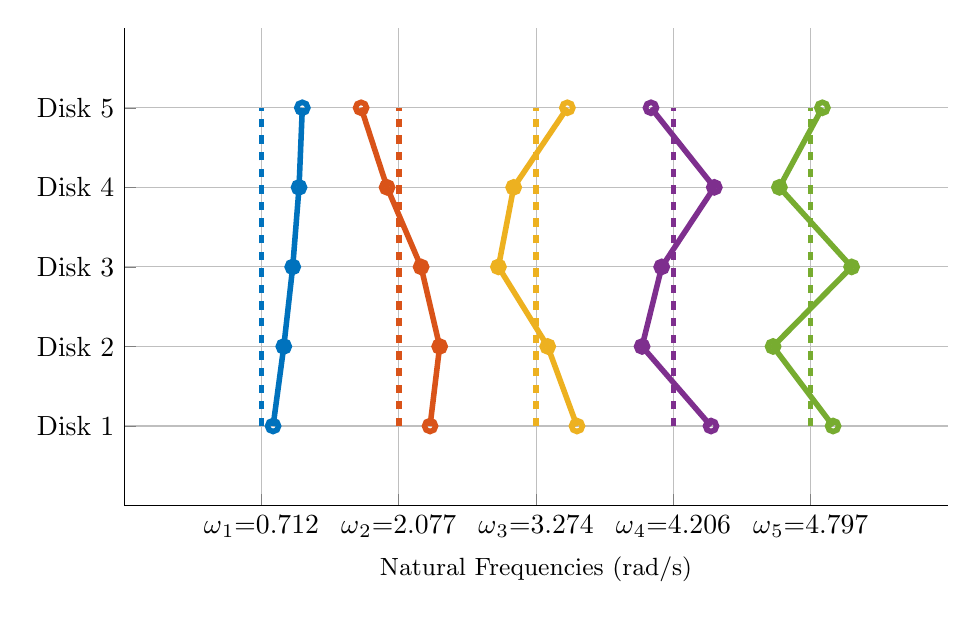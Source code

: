 % This file was created by matlab2tikz.
%
\definecolor{mycolor1}{rgb}{0.0,0.447,0.741}%
\definecolor{mycolor2}{rgb}{0.851,0.325,0.098}%
\definecolor{mycolor3}{rgb}{0.929,0.694,0.125}%
\definecolor{mycolor4}{rgb}{0.494,0.184,0.557}%
\definecolor{mycolor5}{rgb}{0.467,0.675,0.188}%
%
\begin{tikzpicture}

\begin{axis}[%
width=0.863\textwidth,
height=0.5\textwidth,
at={(0\textwidth,0\textwidth)},
scale only axis,
xmin=0,
xmax=6,
xtick={1,2,3,4,5},
xticklabels={{$\omega{}_\text{1}\text{=0.712}$},{$\omega{}_\text{2}\text{=2.077}$},{$\omega{}_\text{3}\text{=3.274}$},{$\omega{}_\text{4}\text{=4.206}$},{$\omega{}_\text{5}\text{=4.797}$}},
xlabel style={font=\color{white!15!black}},
xlabel={Natural Frequencies (rad/s)},
ymin=0,
ymax=6,
ytick={1,2,3,4,5},
yticklabels={{Disk 1},{Disk 2},{Disk 3},{Disk 4},{Disk 5}},
axis background/.style={fill=white},
axis x line*=bottom,
axis y line*=left,
xmajorgrids,
ymajorgrids,
ylabel style={font=\small},
xlabel style={font=\small}
]
\addplot [color=mycolor1, dashed, line width=2.0pt, forget plot]
  table[row sep=crcr]{%
1	1\\
1	2\\
1	3\\
1	4\\
1	5\\
};
\addplot [color=mycolor1, line width=2.0pt, mark=o, mark options={solid, mycolor1}, forget plot]
  table[row sep=crcr]{%
1.085	1\\
1.163	2\\
1.228	3\\
1.274	4\\
1.298	5\\
};
\addplot [color=mycolor2, dashed, line width=2.0pt, forget plot]
  table[row sep=crcr]{%
2	1\\
2	2\\
2	3\\
2	4\\
2	5\\
};
\addplot [color=mycolor2, line width=2.0pt, mark=o, mark options={solid, mycolor2}, forget plot]
  table[row sep=crcr]{%
2.228	1\\
2.298	2\\
2.163	3\\
1.915	4\\
1.726	5\\
};
\addplot [color=mycolor3, dashed, line width=2.0pt, forget plot]
  table[row sep=crcr]{%
3	1\\
3	2\\
3	3\\
3	4\\
3	5\\
};
\addplot [color=mycolor3, line width=2.0pt, mark=o, mark options={solid, mycolor3}, forget plot]
  table[row sep=crcr]{%
3.298	1\\
3.085	2\\
2.726	3\\
2.837	4\\
3.228	5\\
};
\addplot [color=mycolor4, dashed, line width=2.0pt, forget plot]
  table[row sep=crcr]{%
4	1\\
4	2\\
4	3\\
4	4\\
4	5\\
};
\addplot [color=mycolor4, line width=2.0pt, mark=o, mark options={solid, mycolor4}, forget plot]
  table[row sep=crcr]{%
4.274	1\\
3.772	2\\
3.915	3\\
4.298	4\\
3.837	5\\
};
\addplot [color=mycolor5, dashed, line width=2.0pt, forget plot]
  table[row sep=crcr]{%
5	1\\
5	2\\
5	3\\
5	4\\
5	5\\
};
\addplot [color=mycolor5, line width=2.0pt, mark=o, mark options={solid, mycolor5}, forget plot]
  table[row sep=crcr]{%
5.163	1\\
4.726	2\\
5.298	3\\
4.772	4\\
5.085	5\\
};
\end{axis}
\end{tikzpicture}%
